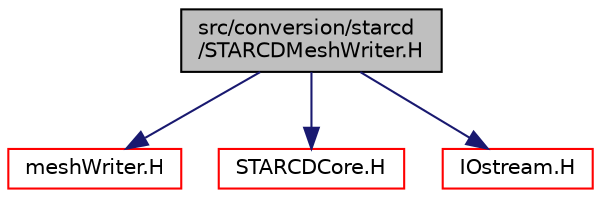 digraph "src/conversion/starcd/STARCDMeshWriter.H"
{
  bgcolor="transparent";
  edge [fontname="Helvetica",fontsize="10",labelfontname="Helvetica",labelfontsize="10"];
  node [fontname="Helvetica",fontsize="10",shape=record];
  Node1 [label="src/conversion/starcd\l/STARCDMeshWriter.H",height=0.2,width=0.4,color="black", fillcolor="grey75", style="filled" fontcolor="black"];
  Node1 -> Node2 [color="midnightblue",fontsize="10",style="solid",fontname="Helvetica"];
  Node2 [label="meshWriter.H",height=0.2,width=0.4,color="red",URL="$meshWriter_8H.html"];
  Node1 -> Node3 [color="midnightblue",fontsize="10",style="solid",fontname="Helvetica"];
  Node3 [label="STARCDCore.H",height=0.2,width=0.4,color="red",URL="$STARCDCore_8H.html"];
  Node1 -> Node4 [color="midnightblue",fontsize="10",style="solid",fontname="Helvetica"];
  Node4 [label="IOstream.H",height=0.2,width=0.4,color="red",URL="$IOstream_8H.html"];
}
